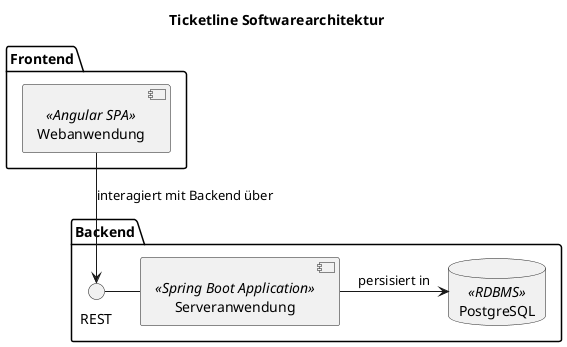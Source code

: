 @startuml architecture

title Ticketline Softwarearchitektur

package "Backend" as backend {
    component Serveranwendung <<Spring Boot Application>> as server
    database PostgreSQL <<RDBMS>> as postgresql

    server -> postgresql: persisiert in

    interface REST
    REST - [server]
}

package Frontend as frontend {
    component Webanwendung <<Angular SPA>> as web

    web --> REST: interagiert mit Backend über
}

@enduml